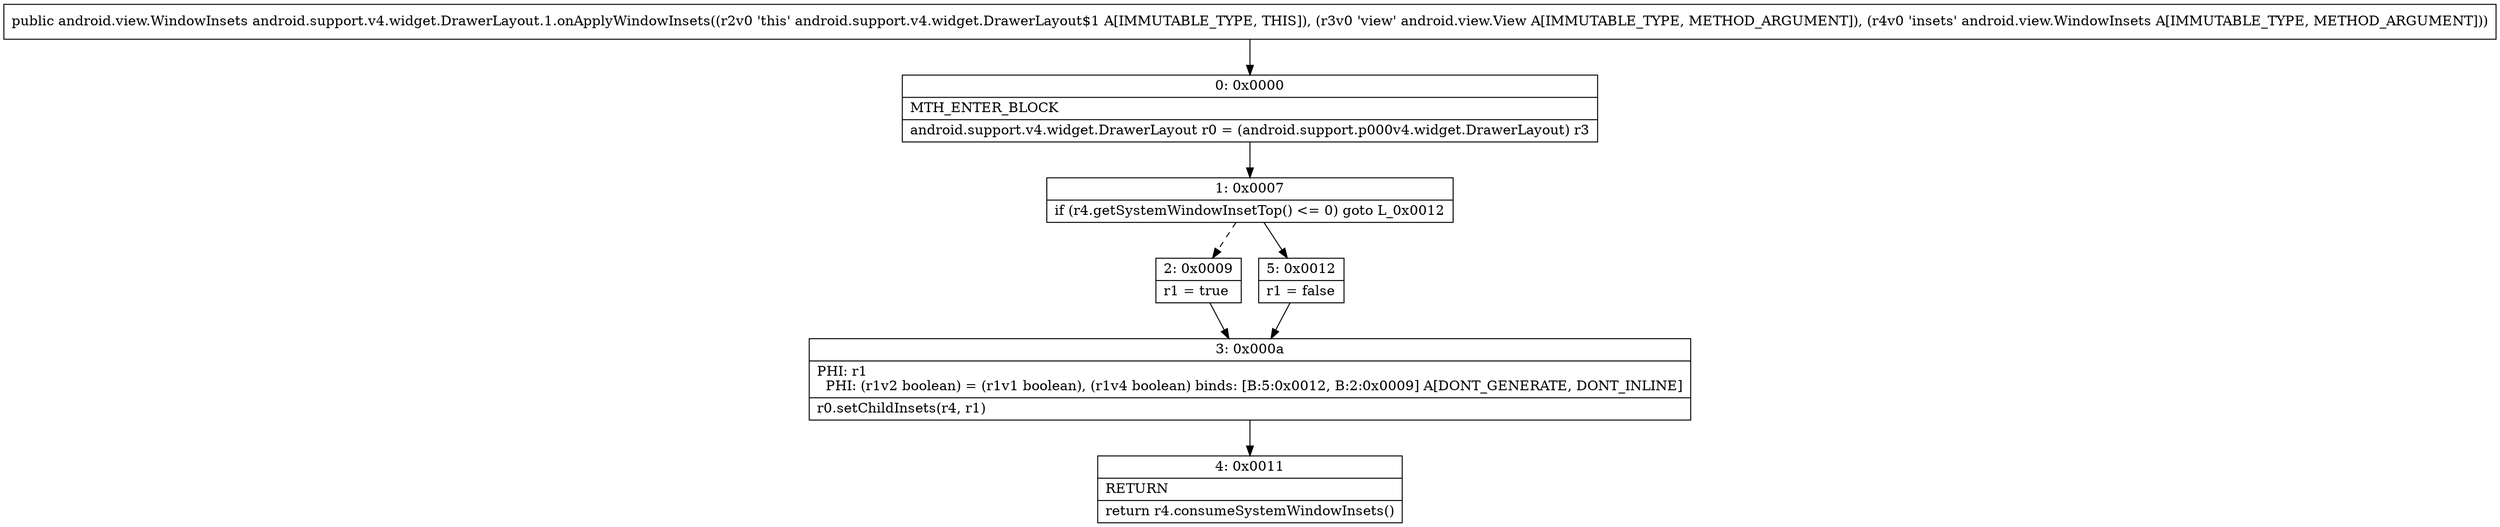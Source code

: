 digraph "CFG forandroid.support.v4.widget.DrawerLayout.1.onApplyWindowInsets(Landroid\/view\/View;Landroid\/view\/WindowInsets;)Landroid\/view\/WindowInsets;" {
Node_0 [shape=record,label="{0\:\ 0x0000|MTH_ENTER_BLOCK\l|android.support.v4.widget.DrawerLayout r0 = (android.support.p000v4.widget.DrawerLayout) r3\l}"];
Node_1 [shape=record,label="{1\:\ 0x0007|if (r4.getSystemWindowInsetTop() \<= 0) goto L_0x0012\l}"];
Node_2 [shape=record,label="{2\:\ 0x0009|r1 = true\l}"];
Node_3 [shape=record,label="{3\:\ 0x000a|PHI: r1 \l  PHI: (r1v2 boolean) = (r1v1 boolean), (r1v4 boolean) binds: [B:5:0x0012, B:2:0x0009] A[DONT_GENERATE, DONT_INLINE]\l|r0.setChildInsets(r4, r1)\l}"];
Node_4 [shape=record,label="{4\:\ 0x0011|RETURN\l|return r4.consumeSystemWindowInsets()\l}"];
Node_5 [shape=record,label="{5\:\ 0x0012|r1 = false\l}"];
MethodNode[shape=record,label="{public android.view.WindowInsets android.support.v4.widget.DrawerLayout.1.onApplyWindowInsets((r2v0 'this' android.support.v4.widget.DrawerLayout$1 A[IMMUTABLE_TYPE, THIS]), (r3v0 'view' android.view.View A[IMMUTABLE_TYPE, METHOD_ARGUMENT]), (r4v0 'insets' android.view.WindowInsets A[IMMUTABLE_TYPE, METHOD_ARGUMENT])) }"];
MethodNode -> Node_0;
Node_0 -> Node_1;
Node_1 -> Node_2[style=dashed];
Node_1 -> Node_5;
Node_2 -> Node_3;
Node_3 -> Node_4;
Node_5 -> Node_3;
}

